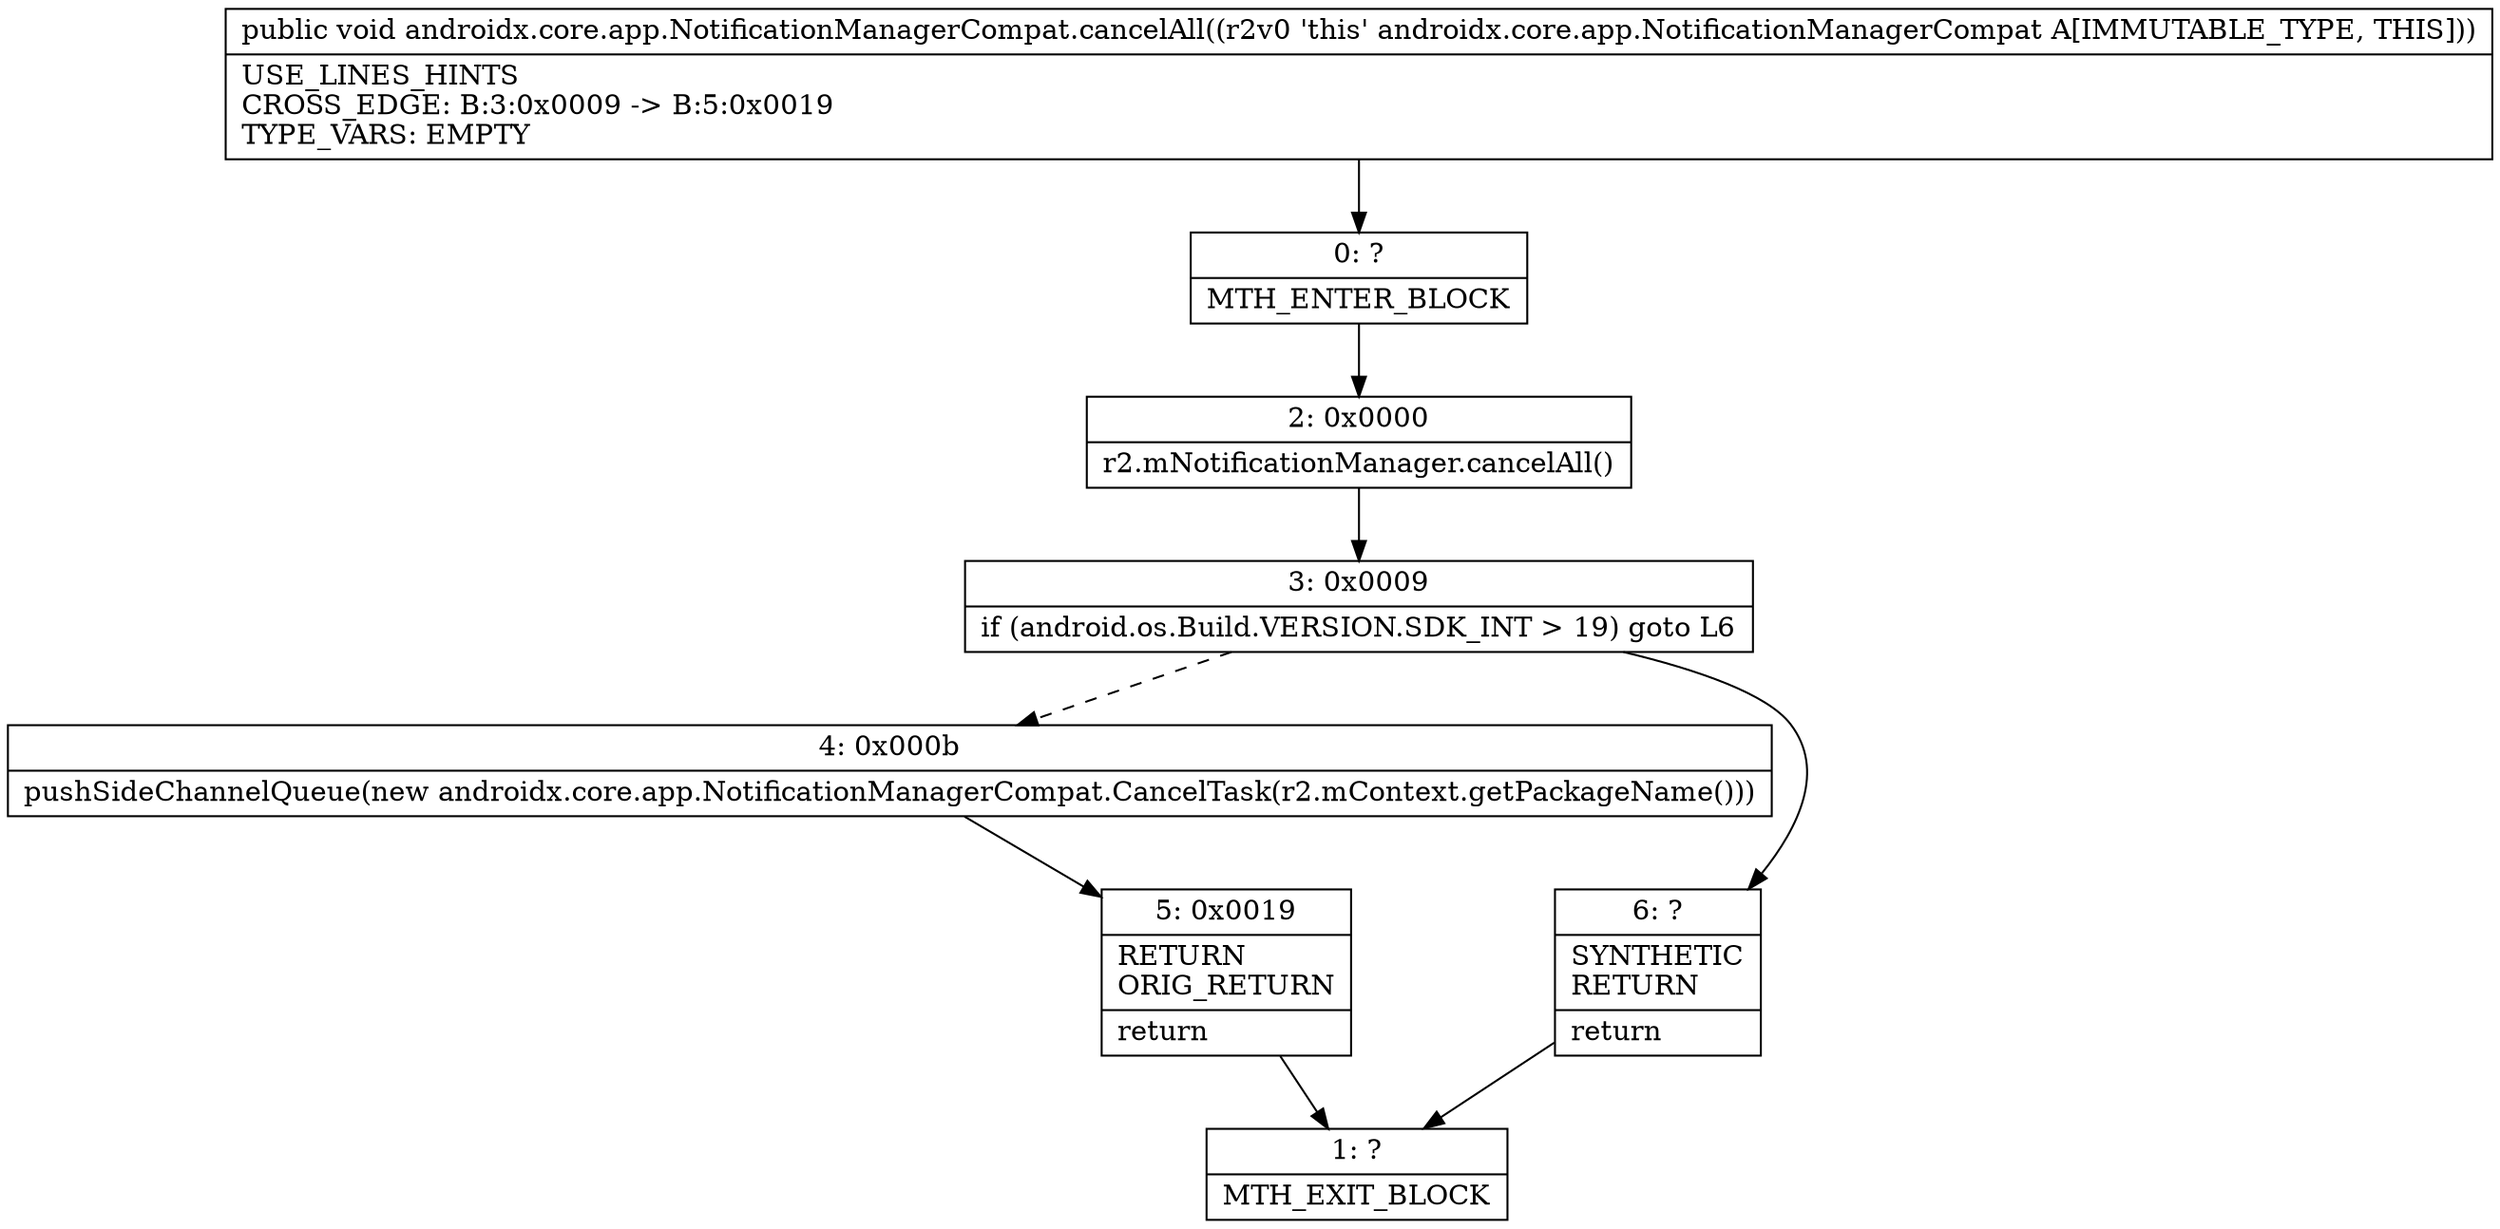 digraph "CFG forandroidx.core.app.NotificationManagerCompat.cancelAll()V" {
Node_0 [shape=record,label="{0\:\ ?|MTH_ENTER_BLOCK\l}"];
Node_2 [shape=record,label="{2\:\ 0x0000|r2.mNotificationManager.cancelAll()\l}"];
Node_3 [shape=record,label="{3\:\ 0x0009|if (android.os.Build.VERSION.SDK_INT \> 19) goto L6\l}"];
Node_4 [shape=record,label="{4\:\ 0x000b|pushSideChannelQueue(new androidx.core.app.NotificationManagerCompat.CancelTask(r2.mContext.getPackageName()))\l}"];
Node_5 [shape=record,label="{5\:\ 0x0019|RETURN\lORIG_RETURN\l|return\l}"];
Node_1 [shape=record,label="{1\:\ ?|MTH_EXIT_BLOCK\l}"];
Node_6 [shape=record,label="{6\:\ ?|SYNTHETIC\lRETURN\l|return\l}"];
MethodNode[shape=record,label="{public void androidx.core.app.NotificationManagerCompat.cancelAll((r2v0 'this' androidx.core.app.NotificationManagerCompat A[IMMUTABLE_TYPE, THIS]))  | USE_LINES_HINTS\lCROSS_EDGE: B:3:0x0009 \-\> B:5:0x0019\lTYPE_VARS: EMPTY\l}"];
MethodNode -> Node_0;Node_0 -> Node_2;
Node_2 -> Node_3;
Node_3 -> Node_4[style=dashed];
Node_3 -> Node_6;
Node_4 -> Node_5;
Node_5 -> Node_1;
Node_6 -> Node_1;
}

